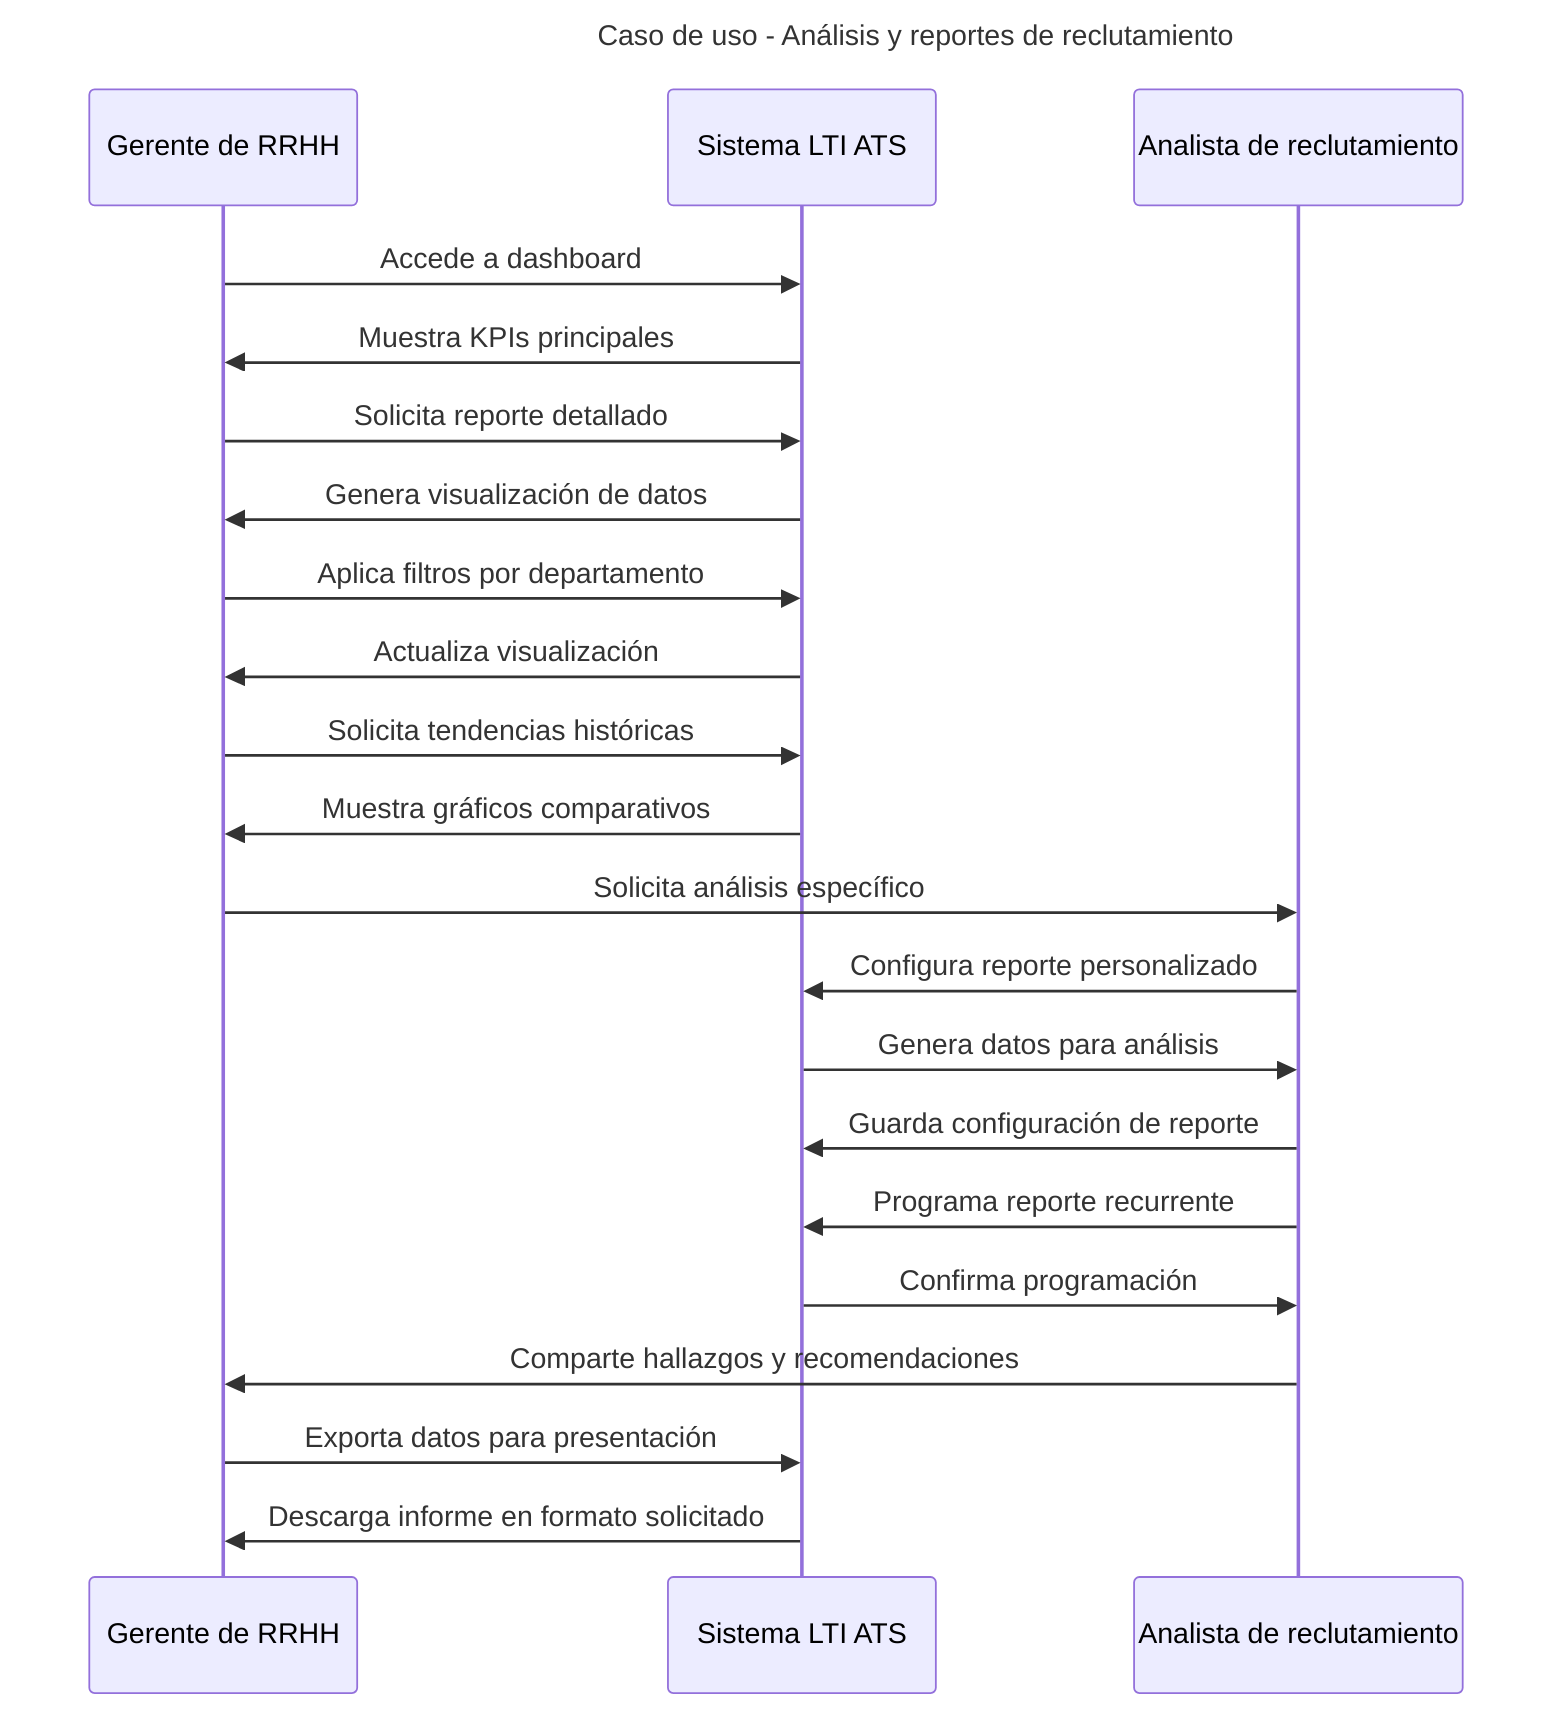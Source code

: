 ---
title: Caso de uso - Análisis y reportes de reclutamiento
---
sequenceDiagram
    participant G as Gerente de RRHH
    participant S as Sistema LTI ATS
    participant A as Analista de reclutamiento
    
    G->>S: Accede a dashboard
    S->>G: Muestra KPIs principales
    G->>S: Solicita reporte detallado
    S->>G: Genera visualización de datos
    G->>S: Aplica filtros por departamento
    S->>G: Actualiza visualización
    G->>S: Solicita tendencias históricas
    S->>G: Muestra gráficos comparativos
    G->>A: Solicita análisis específico
    A->>S: Configura reporte personalizado
    S->>A: Genera datos para análisis
    A->>S: Guarda configuración de reporte
    A->>S: Programa reporte recurrente
    S->>A: Confirma programación
    A->>G: Comparte hallazgos y recomendaciones
    G->>S: Exporta datos para presentación
    S->>G: Descarga informe en formato solicitado